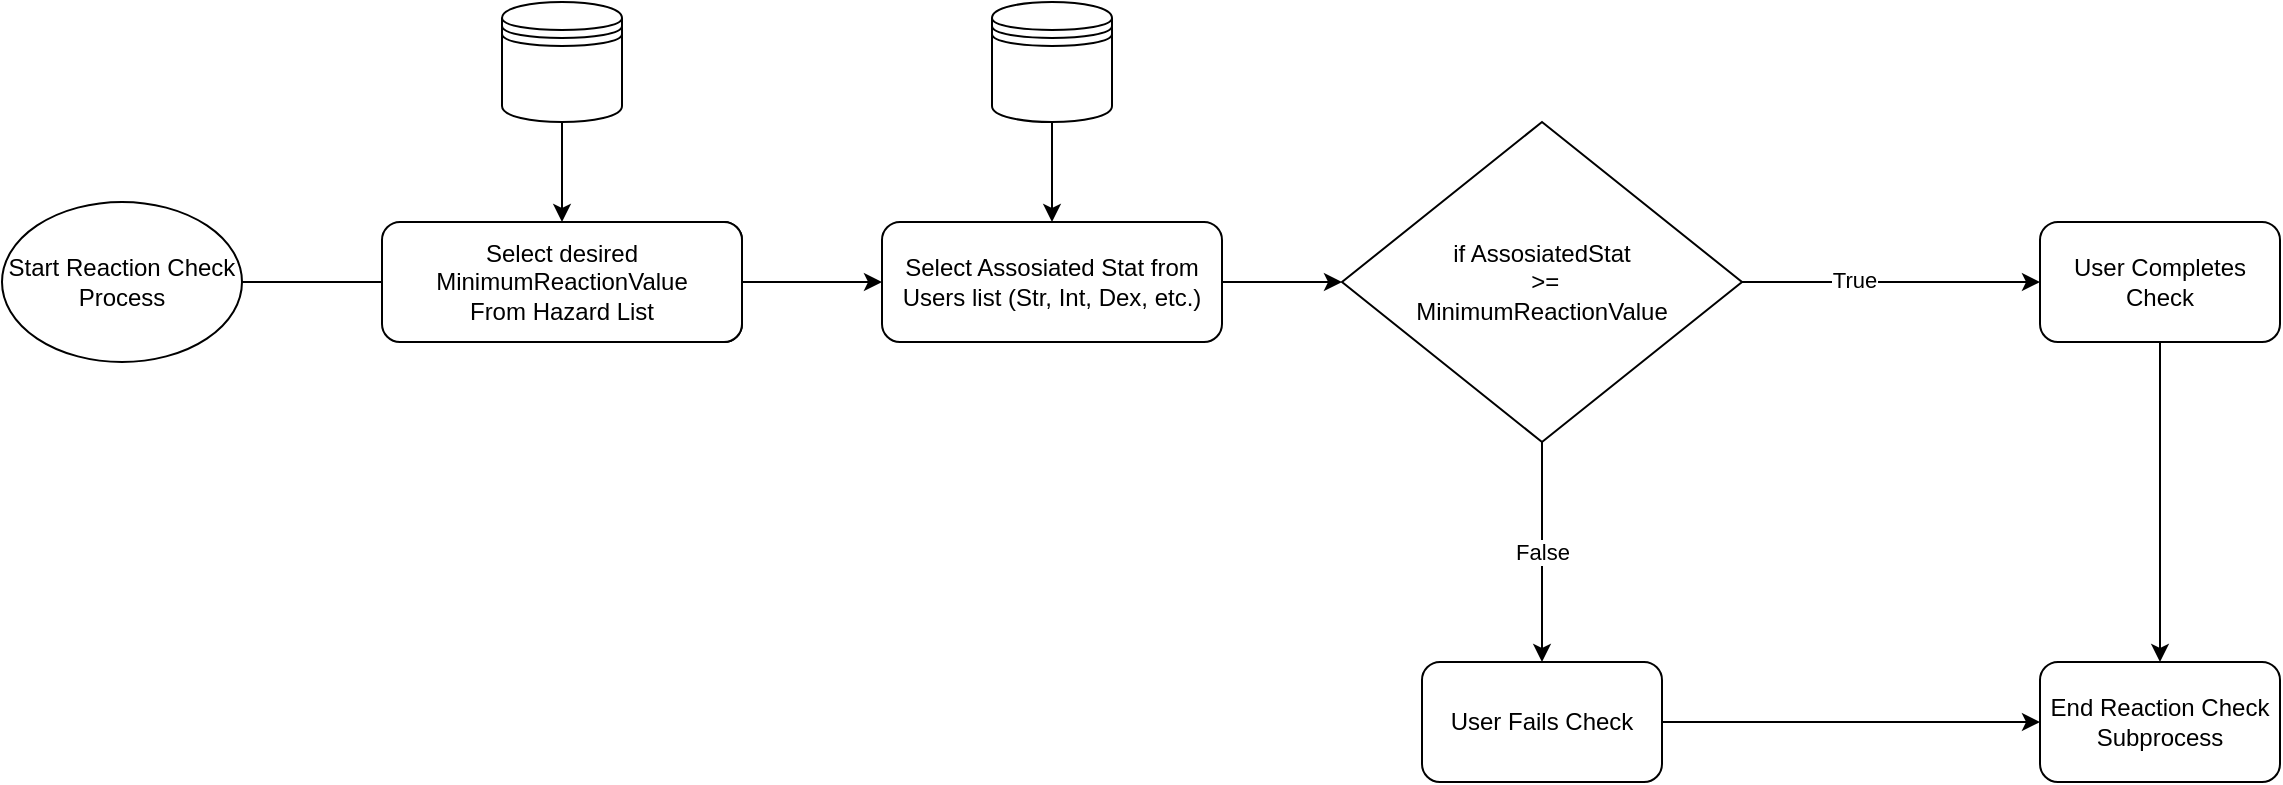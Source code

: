<mxfile version="13.7.9" type="device"><diagram id="PlUxj1dfUnSI2GYrgQ0G" name="Page-1"><mxGraphModel dx="1264" dy="592" grid="1" gridSize="10" guides="1" tooltips="1" connect="1" arrows="1" fold="1" page="1" pageScale="1" pageWidth="850" pageHeight="1100" math="0" shadow="0"><root><mxCell id="0"/><mxCell id="1" parent="0"/><mxCell id="fxS9Bp3SfPPdoVu7AKjH-2" style="edgeStyle=orthogonalEdgeStyle;rounded=0;orthogonalLoop=1;jettySize=auto;html=1;entryX=0;entryY=0.5;entryDx=0;entryDy=0;" edge="1" parent="1" source="fxS9Bp3SfPPdoVu7AKjH-1" target="fxS9Bp3SfPPdoVu7AKjH-3"><mxGeometry relative="1" as="geometry"><mxPoint x="280" y="200" as="targetPoint"/></mxGeometry></mxCell><mxCell id="fxS9Bp3SfPPdoVu7AKjH-1" value="Start Reaction Check Process" style="ellipse;whiteSpace=wrap;html=1;" vertex="1" parent="1"><mxGeometry y="160" width="120" height="80" as="geometry"/></mxCell><mxCell id="fxS9Bp3SfPPdoVu7AKjH-18" style="edgeStyle=orthogonalEdgeStyle;rounded=0;orthogonalLoop=1;jettySize=auto;html=1;exitX=1;exitY=0.5;exitDx=0;exitDy=0;" edge="1" parent="1" source="fxS9Bp3SfPPdoVu7AKjH-3" target="fxS9Bp3SfPPdoVu7AKjH-14"><mxGeometry relative="1" as="geometry"/></mxCell><mxCell id="fxS9Bp3SfPPdoVu7AKjH-3" value="" style="rounded=1;whiteSpace=wrap;html=1;" vertex="1" parent="1"><mxGeometry x="250" y="170" width="120" height="60" as="geometry"/></mxCell><mxCell id="fxS9Bp3SfPPdoVu7AKjH-5" style="edgeStyle=orthogonalEdgeStyle;rounded=0;orthogonalLoop=1;jettySize=auto;html=1;exitX=0.5;exitY=1;exitDx=0;exitDy=0;" edge="1" parent="1" source="fxS9Bp3SfPPdoVu7AKjH-4" target="fxS9Bp3SfPPdoVu7AKjH-3"><mxGeometry relative="1" as="geometry"><Array as="points"><mxPoint x="280" y="120"/></Array></mxGeometry></mxCell><mxCell id="fxS9Bp3SfPPdoVu7AKjH-4" value="" style="shape=datastore;whiteSpace=wrap;html=1;" vertex="1" parent="1"><mxGeometry x="250" y="60" width="60" height="60" as="geometry"/></mxCell><mxCell id="fxS9Bp3SfPPdoVu7AKjH-9" style="edgeStyle=orthogonalEdgeStyle;rounded=0;orthogonalLoop=1;jettySize=auto;html=1;entryX=0;entryY=0.5;entryDx=0;entryDy=0;" edge="1" parent="1" source="fxS9Bp3SfPPdoVu7AKjH-8" target="fxS9Bp3SfPPdoVu7AKjH-12"><mxGeometry relative="1" as="geometry"><mxPoint x="980" y="215" as="targetPoint"/></mxGeometry></mxCell><mxCell id="fxS9Bp3SfPPdoVu7AKjH-11" value="True" style="edgeLabel;html=1;align=center;verticalAlign=middle;resizable=0;points=[];" vertex="1" connectable="0" parent="fxS9Bp3SfPPdoVu7AKjH-9"><mxGeometry x="-0.245" y="1" relative="1" as="geometry"><mxPoint as="offset"/></mxGeometry></mxCell><mxCell id="fxS9Bp3SfPPdoVu7AKjH-10" value="False" style="edgeStyle=orthogonalEdgeStyle;rounded=0;orthogonalLoop=1;jettySize=auto;html=1;exitX=0.5;exitY=1;exitDx=0;exitDy=0;entryX=0.5;entryY=0;entryDx=0;entryDy=0;" edge="1" parent="1" source="fxS9Bp3SfPPdoVu7AKjH-8" target="fxS9Bp3SfPPdoVu7AKjH-13"><mxGeometry relative="1" as="geometry"><mxPoint x="815" y="395" as="targetPoint"/></mxGeometry></mxCell><mxCell id="fxS9Bp3SfPPdoVu7AKjH-8" value="if AssosiatedStat &lt;br&gt;&amp;nbsp;&amp;gt;= &lt;br&gt;MinimumReactionValue" style="rhombus;whiteSpace=wrap;html=1;" vertex="1" parent="1"><mxGeometry x="670" y="120" width="200" height="160" as="geometry"/></mxCell><mxCell id="fxS9Bp3SfPPdoVu7AKjH-24" style="edgeStyle=orthogonalEdgeStyle;rounded=0;orthogonalLoop=1;jettySize=auto;html=1;" edge="1" parent="1" source="fxS9Bp3SfPPdoVu7AKjH-12" target="fxS9Bp3SfPPdoVu7AKjH-22"><mxGeometry relative="1" as="geometry"/></mxCell><mxCell id="fxS9Bp3SfPPdoVu7AKjH-12" value="User Completes Check" style="rounded=1;whiteSpace=wrap;html=1;" vertex="1" parent="1"><mxGeometry x="1019" y="170" width="120" height="60" as="geometry"/></mxCell><mxCell id="fxS9Bp3SfPPdoVu7AKjH-23" style="edgeStyle=orthogonalEdgeStyle;rounded=0;orthogonalLoop=1;jettySize=auto;html=1;" edge="1" parent="1" source="fxS9Bp3SfPPdoVu7AKjH-13" target="fxS9Bp3SfPPdoVu7AKjH-22"><mxGeometry relative="1" as="geometry"/></mxCell><mxCell id="fxS9Bp3SfPPdoVu7AKjH-13" value="User Fails Check" style="rounded=1;whiteSpace=wrap;html=1;" vertex="1" parent="1"><mxGeometry x="710" y="390" width="120" height="60" as="geometry"/></mxCell><mxCell id="fxS9Bp3SfPPdoVu7AKjH-20" style="edgeStyle=orthogonalEdgeStyle;rounded=0;orthogonalLoop=1;jettySize=auto;html=1;" edge="1" parent="1" source="fxS9Bp3SfPPdoVu7AKjH-14" target="fxS9Bp3SfPPdoVu7AKjH-8"><mxGeometry relative="1" as="geometry"/></mxCell><mxCell id="fxS9Bp3SfPPdoVu7AKjH-14" value="Select Assosiated Stat from Users list (Str, Int, Dex, etc.)" style="rounded=1;whiteSpace=wrap;html=1;" vertex="1" parent="1"><mxGeometry x="440" y="170" width="170" height="60" as="geometry"/></mxCell><mxCell id="fxS9Bp3SfPPdoVu7AKjH-16" style="edgeStyle=orthogonalEdgeStyle;rounded=0;orthogonalLoop=1;jettySize=auto;html=1;" edge="1" parent="1" source="fxS9Bp3SfPPdoVu7AKjH-15" target="fxS9Bp3SfPPdoVu7AKjH-14"><mxGeometry relative="1" as="geometry"/></mxCell><mxCell id="fxS9Bp3SfPPdoVu7AKjH-15" value="" style="shape=datastore;whiteSpace=wrap;html=1;" vertex="1" parent="1"><mxGeometry x="495" y="60" width="60" height="60" as="geometry"/></mxCell><mxCell id="fxS9Bp3SfPPdoVu7AKjH-21" value="&lt;span&gt;Select desired MinimumReactionValue&lt;/span&gt;&lt;br&gt;&lt;span&gt;From Hazard List&lt;/span&gt;" style="rounded=1;whiteSpace=wrap;html=1;" vertex="1" parent="1"><mxGeometry x="190" y="170" width="180" height="60" as="geometry"/></mxCell><mxCell id="fxS9Bp3SfPPdoVu7AKjH-22" value="End Reaction Check&lt;br&gt;Subprocess" style="rounded=1;whiteSpace=wrap;html=1;" vertex="1" parent="1"><mxGeometry x="1019" y="390" width="120" height="60" as="geometry"/></mxCell></root></mxGraphModel></diagram></mxfile>